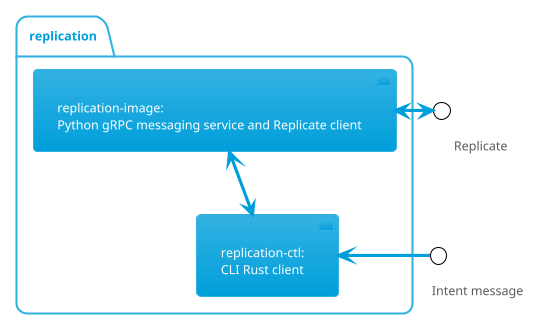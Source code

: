 @startuml design

!theme bluegray
skinparam classFontColor darkSlateGray
skinparam interface {
  BackgroundColor white
  BorderColor black
}

package "replication" {
  [replication-ctl:\nCLI Rust client] <-up-> [replication-image:\nPython gRPC messaging service and Replicate client]
}
interface "\t\t\tReplicate" as Replicate
[replication-image:\nPython gRPC messaging service and Replicate client] <--right--> Replicate

interface "\t\t\tIntent message" as Intent
[replication-ctl:\nCLI Rust client] <--right-- Intent

@enduml